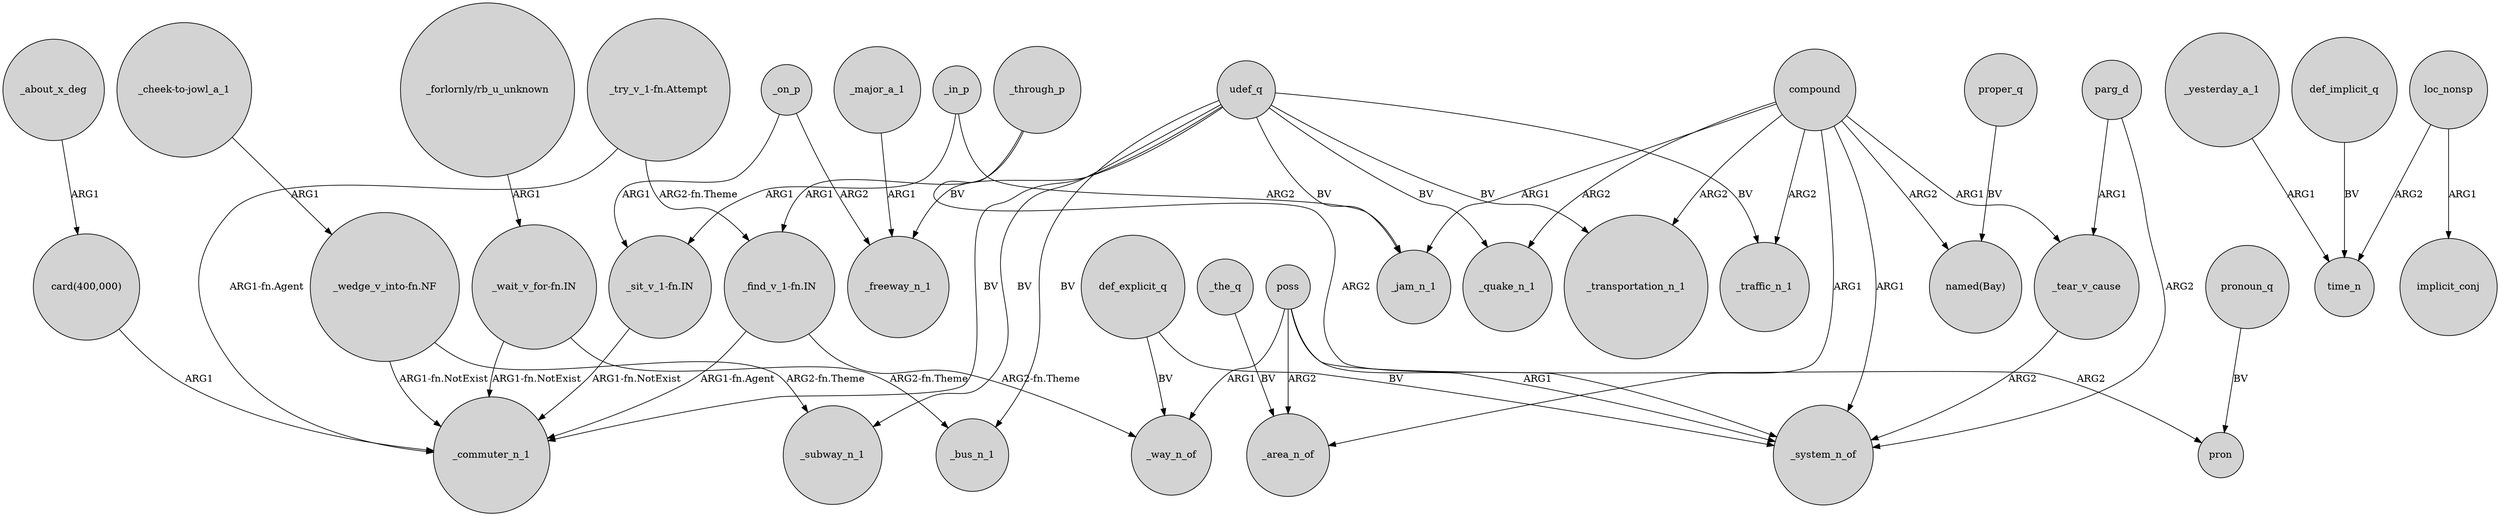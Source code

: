 digraph {
	node [shape=circle style=filled]
	_about_x_deg -> "card(400,000)" [label=ARG1]
	"_find_v_1-fn.IN" -> _way_n_of [label="ARG2-fn.Theme"]
	_yesterday_a_1 -> time_n [label=ARG1]
	"_cheek-to-jowl_a_1" -> "_wedge_v_into-fn.NF" [label=ARG1]
	poss -> _area_n_of [label=ARG2]
	poss -> pron [label=ARG2]
	proper_q -> "named(Bay)" [label=BV]
	udef_q -> _transportation_n_1 [label=BV]
	"_wedge_v_into-fn.NF" -> _commuter_n_1 [label="ARG1-fn.NotExist"]
	_major_a_1 -> _freeway_n_1 [label=ARG1]
	"card(400,000)" -> _commuter_n_1 [label=ARG1]
	compound -> _system_n_of [label=ARG1]
	_in_p -> _jam_n_1 [label=ARG2]
	compound -> _traffic_n_1 [label=ARG2]
	poss -> _way_n_of [label=ARG1]
	compound -> _transportation_n_1 [label=ARG2]
	poss -> _system_n_of [label=ARG1]
	udef_q -> _commuter_n_1 [label=BV]
	def_explicit_q -> _system_n_of [label=BV]
	compound -> _tear_v_cause [label=ARG1]
	loc_nonsp -> implicit_conj [label=ARG1]
	udef_q -> _freeway_n_1 [label=BV]
	"_find_v_1-fn.IN" -> _commuter_n_1 [label="ARG1-fn.Agent"]
	loc_nonsp -> time_n [label=ARG2]
	udef_q -> _subway_n_1 [label=BV]
	"_sit_v_1-fn.IN" -> _commuter_n_1 [label="ARG1-fn.NotExist"]
	parg_d -> _system_n_of [label=ARG2]
	"_wait_v_for-fn.IN" -> _commuter_n_1 [label="ARG1-fn.NotExist"]
	"_try_v_1-fn.Attempt" -> "_find_v_1-fn.IN" [label="ARG2-fn.Theme"]
	"_wedge_v_into-fn.NF" -> _subway_n_1 [label="ARG2-fn.Theme"]
	pronoun_q -> pron [label=BV]
	_through_p -> _system_n_of [label=ARG2]
	def_explicit_q -> _way_n_of [label=BV]
	"_wait_v_for-fn.IN" -> _bus_n_1 [label="ARG2-fn.Theme"]
	udef_q -> _jam_n_1 [label=BV]
	_the_q -> _area_n_of [label=BV]
	compound -> _jam_n_1 [label=ARG1]
	compound -> "named(Bay)" [label=ARG2]
	"_forlornly/rb_u_unknown" -> "_wait_v_for-fn.IN" [label=ARG1]
	parg_d -> _tear_v_cause [label=ARG1]
	udef_q -> _traffic_n_1 [label=BV]
	udef_q -> _bus_n_1 [label=BV]
	udef_q -> _quake_n_1 [label=BV]
	_in_p -> "_sit_v_1-fn.IN" [label=ARG1]
	compound -> _area_n_of [label=ARG1]
	"_try_v_1-fn.Attempt" -> _commuter_n_1 [label="ARG1-fn.Agent"]
	compound -> _quake_n_1 [label=ARG2]
	_through_p -> "_find_v_1-fn.IN" [label=ARG1]
	_tear_v_cause -> _system_n_of [label=ARG2]
	_on_p -> _freeway_n_1 [label=ARG2]
	def_implicit_q -> time_n [label=BV]
	_on_p -> "_sit_v_1-fn.IN" [label=ARG1]
}
